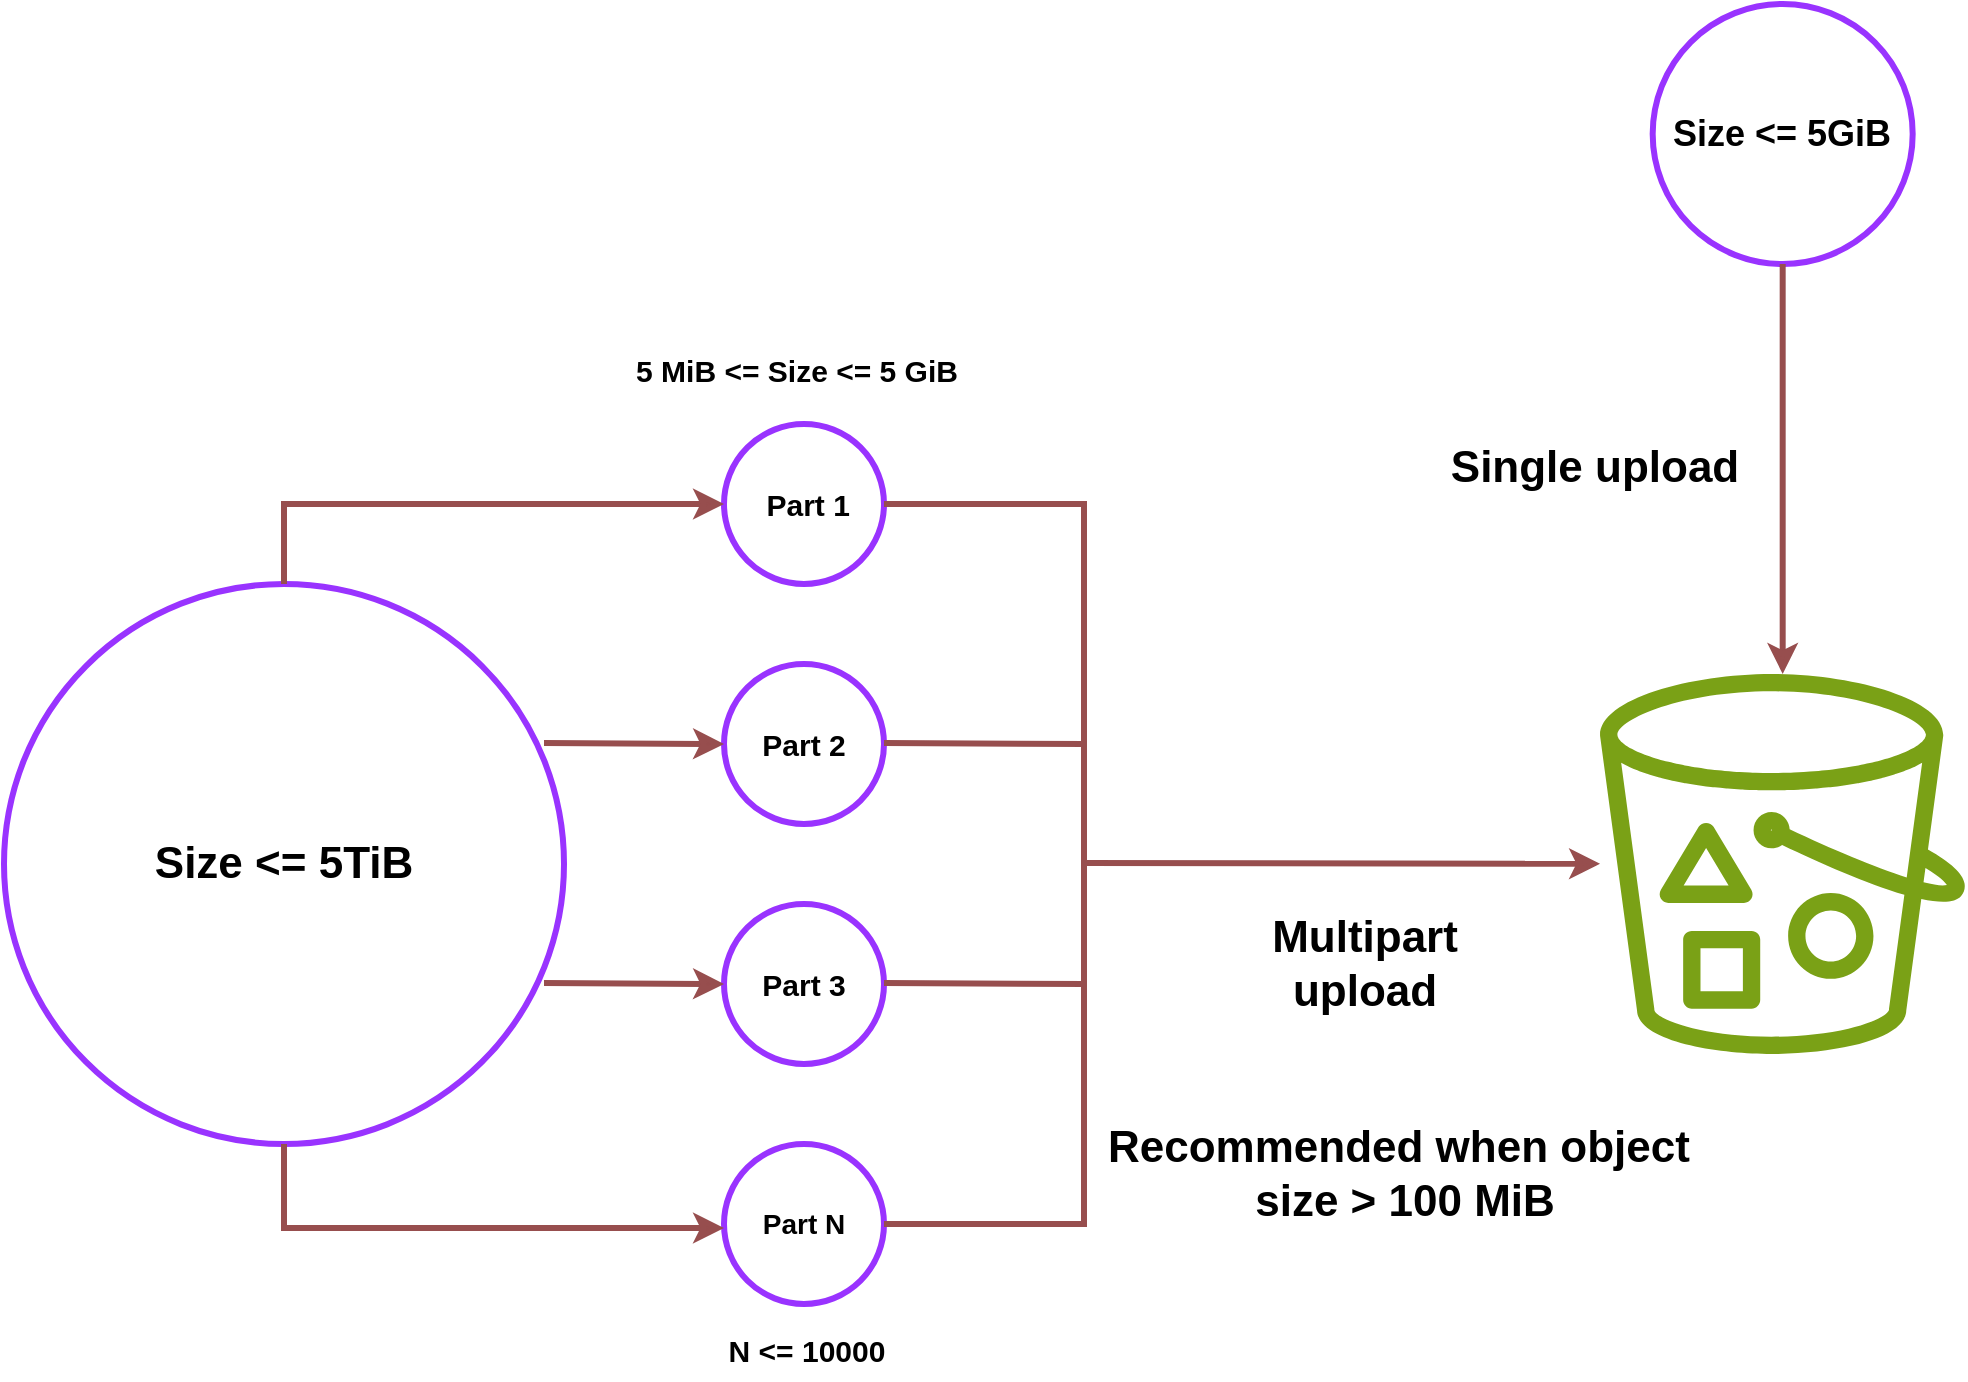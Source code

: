 <mxfile version="23.0.2" type="device">
  <diagram id="Ht1M8jgEwFfnCIfOTk4-" name="Page-1">
    <mxGraphModel dx="1418" dy="828" grid="1" gridSize="10" guides="1" tooltips="1" connect="1" arrows="1" fold="1" page="1" pageScale="1" pageWidth="1169" pageHeight="827" background="none" math="0" shadow="0">
      <root>
        <mxCell id="0" />
        <mxCell id="1" parent="0" />
        <mxCell id="CNbbQjF7sRVJ1mI28Nq--2" value="&lt;b&gt;&lt;font style=&quot;font-size: 15px;&quot;&gt;&amp;nbsp;Part 1&lt;/font&gt;&lt;/b&gt;" style="ellipse;whiteSpace=wrap;html=1;aspect=fixed;strokeWidth=3;strokeColor=#9933FF;" vertex="1" parent="1">
          <mxGeometry x="454" y="261" width="80" height="80" as="geometry" />
        </mxCell>
        <mxCell id="CNbbQjF7sRVJ1mI28Nq--3" value="&lt;font size=&quot;1&quot; style=&quot;&quot;&gt;&lt;b style=&quot;font-size: 15px;&quot;&gt;Part 2&lt;/b&gt;&lt;/font&gt;" style="ellipse;whiteSpace=wrap;html=1;aspect=fixed;strokeWidth=3;strokeColor=#9933FF;" vertex="1" parent="1">
          <mxGeometry x="454" y="381" width="80" height="80" as="geometry" />
        </mxCell>
        <mxCell id="CNbbQjF7sRVJ1mI28Nq--4" value="&lt;font size=&quot;1&quot; style=&quot;&quot;&gt;&lt;b style=&quot;font-size: 15px;&quot;&gt;Part 3&lt;/b&gt;&lt;/font&gt;" style="ellipse;whiteSpace=wrap;html=1;aspect=fixed;strokeWidth=3;strokeColor=#9933FF;" vertex="1" parent="1">
          <mxGeometry x="454" y="501" width="80" height="80" as="geometry" />
        </mxCell>
        <mxCell id="CNbbQjF7sRVJ1mI28Nq--5" value="&lt;b&gt;&lt;font style=&quot;font-size: 14px;&quot;&gt;Part N&lt;/font&gt;&lt;/b&gt;" style="ellipse;whiteSpace=wrap;html=1;aspect=fixed;strokeWidth=3;strokeColor=#9933FF;" vertex="1" parent="1">
          <mxGeometry x="454" y="621" width="80" height="80" as="geometry" />
        </mxCell>
        <mxCell id="CNbbQjF7sRVJ1mI28Nq--6" value="&lt;b&gt;&lt;font style=&quot;font-size: 22px;&quot;&gt;Size &amp;lt;= 5TiB&lt;/font&gt;&lt;/b&gt;" style="ellipse;whiteSpace=wrap;html=1;aspect=fixed;strokeWidth=3;strokeColor=#9933FF;" vertex="1" parent="1">
          <mxGeometry x="94" y="341" width="280" height="280" as="geometry" />
        </mxCell>
        <mxCell id="CNbbQjF7sRVJ1mI28Nq--7" value="&lt;b&gt;&lt;font style=&quot;font-size: 15px;&quot;&gt;N &amp;lt;= 10000&lt;/font&gt;&lt;/b&gt;" style="text;html=1;align=center;verticalAlign=middle;resizable=0;points=[];autosize=1;strokeColor=none;fillColor=none;" vertex="1" parent="1">
          <mxGeometry x="445" y="709" width="100" height="30" as="geometry" />
        </mxCell>
        <mxCell id="CNbbQjF7sRVJ1mI28Nq--8" value="&lt;font style=&quot;font-size: 15px;&quot;&gt;&lt;b&gt;5 MiB &amp;lt;= Size &amp;lt;= 5 GiB&lt;/b&gt;&lt;/font&gt;" style="text;html=1;align=center;verticalAlign=middle;resizable=0;points=[];autosize=1;strokeColor=none;fillColor=none;" vertex="1" parent="1">
          <mxGeometry x="400" y="219" width="180" height="30" as="geometry" />
        </mxCell>
        <mxCell id="CNbbQjF7sRVJ1mI28Nq--9" value="" style="endArrow=classic;html=1;rounded=0;entryX=0;entryY=0.5;entryDx=0;entryDy=0;strokeWidth=3;strokeColor=#974e4e;" edge="1" parent="1" target="CNbbQjF7sRVJ1mI28Nq--2">
          <mxGeometry width="50" height="50" relative="1" as="geometry">
            <mxPoint x="234" y="341" as="sourcePoint" />
            <mxPoint x="294" y="301" as="targetPoint" />
            <Array as="points">
              <mxPoint x="234" y="301" />
            </Array>
          </mxGeometry>
        </mxCell>
        <mxCell id="CNbbQjF7sRVJ1mI28Nq--10" value="" style="endArrow=classic;html=1;rounded=0;entryX=0;entryY=0.5;entryDx=0;entryDy=0;strokeWidth=3;exitX=0.5;exitY=1;exitDx=0;exitDy=0;strokeColor=#974E4E;" edge="1" parent="1" source="CNbbQjF7sRVJ1mI28Nq--6">
          <mxGeometry width="50" height="50" relative="1" as="geometry">
            <mxPoint x="234" y="703" as="sourcePoint" />
            <mxPoint x="454" y="663" as="targetPoint" />
            <Array as="points">
              <mxPoint x="234" y="663" />
            </Array>
          </mxGeometry>
        </mxCell>
        <mxCell id="CNbbQjF7sRVJ1mI28Nq--11" value="" style="endArrow=classic;html=1;rounded=0;strokeWidth=3;entryX=0;entryY=0.5;entryDx=0;entryDy=0;strokeColor=#974E4E;" edge="1" parent="1" target="CNbbQjF7sRVJ1mI28Nq--4">
          <mxGeometry width="50" height="50" relative="1" as="geometry">
            <mxPoint x="364" y="540.5" as="sourcePoint" />
            <mxPoint x="434" y="540.5" as="targetPoint" />
          </mxGeometry>
        </mxCell>
        <mxCell id="CNbbQjF7sRVJ1mI28Nq--12" value="" style="endArrow=classic;html=1;rounded=0;strokeWidth=3;entryX=0;entryY=0.5;entryDx=0;entryDy=0;strokeColor=#974E4E;" edge="1" parent="1" target="CNbbQjF7sRVJ1mI28Nq--3">
          <mxGeometry width="50" height="50" relative="1" as="geometry">
            <mxPoint x="364" y="420.5" as="sourcePoint" />
            <mxPoint x="434" y="420.5" as="targetPoint" />
          </mxGeometry>
        </mxCell>
        <mxCell id="CNbbQjF7sRVJ1mI28Nq--13" value="" style="sketch=0;outlineConnect=0;fontColor=#232F3E;gradientColor=none;fillColor=#7AA116;strokeColor=none;dashed=0;verticalLabelPosition=bottom;verticalAlign=top;align=center;html=1;fontSize=12;fontStyle=0;aspect=fixed;pointerEvents=1;shape=mxgraph.aws4.bucket_with_objects;" vertex="1" parent="1">
          <mxGeometry x="892" y="386" width="182.69" height="190" as="geometry" />
        </mxCell>
        <mxCell id="CNbbQjF7sRVJ1mI28Nq--14" value="" style="endArrow=none;html=1;rounded=0;strokeWidth=3;exitX=1;exitY=0.5;exitDx=0;exitDy=0;entryX=1;entryY=0.5;entryDx=0;entryDy=0;strokeColor=#974E4E;" edge="1" parent="1" target="CNbbQjF7sRVJ1mI28Nq--5">
          <mxGeometry width="50" height="50" relative="1" as="geometry">
            <mxPoint x="534" y="301" as="sourcePoint" />
            <mxPoint x="584" y="391" as="targetPoint" />
            <Array as="points">
              <mxPoint x="634" y="301" />
              <mxPoint x="634" y="661" />
            </Array>
          </mxGeometry>
        </mxCell>
        <mxCell id="CNbbQjF7sRVJ1mI28Nq--15" value="" style="endArrow=none;html=1;rounded=0;strokeWidth=3;strokeColor=#974E4E;" edge="1" parent="1">
          <mxGeometry width="50" height="50" relative="1" as="geometry">
            <mxPoint x="534" y="540.5" as="sourcePoint" />
            <mxPoint x="634" y="541" as="targetPoint" />
          </mxGeometry>
        </mxCell>
        <mxCell id="CNbbQjF7sRVJ1mI28Nq--16" value="" style="endArrow=none;html=1;rounded=0;strokeWidth=3;strokeColor=#974E4E;" edge="1" parent="1">
          <mxGeometry width="50" height="50" relative="1" as="geometry">
            <mxPoint x="534" y="420.5" as="sourcePoint" />
            <mxPoint x="634" y="421" as="targetPoint" />
          </mxGeometry>
        </mxCell>
        <mxCell id="CNbbQjF7sRVJ1mI28Nq--17" value="" style="endArrow=classic;html=1;rounded=0;strokeWidth=3;strokeColor=#974E4E;" edge="1" parent="1" target="CNbbQjF7sRVJ1mI28Nq--13">
          <mxGeometry width="50" height="50" relative="1" as="geometry">
            <mxPoint x="634" y="480.5" as="sourcePoint" />
            <mxPoint x="714" y="480.5" as="targetPoint" />
          </mxGeometry>
        </mxCell>
        <mxCell id="CNbbQjF7sRVJ1mI28Nq--18" value="&lt;b style=&quot;font-size: 22px;&quot;&gt;Multipart&lt;br&gt;upload&lt;/b&gt;" style="text;html=1;align=center;verticalAlign=middle;resizable=0;points=[];autosize=1;strokeColor=none;fillColor=none;" vertex="1" parent="1">
          <mxGeometry x="714" y="496" width="120" height="70" as="geometry" />
        </mxCell>
        <mxCell id="CNbbQjF7sRVJ1mI28Nq--20" value="&lt;b style=&quot;font-size: 22px;&quot;&gt;Recommended when object&amp;nbsp;&lt;br&gt;size &amp;gt; 100 MiB&lt;/b&gt;" style="text;html=1;align=center;verticalAlign=middle;resizable=0;points=[];autosize=1;strokeColor=none;fillColor=none;" vertex="1" parent="1">
          <mxGeometry x="634" y="601" width="320" height="70" as="geometry" />
        </mxCell>
        <mxCell id="CNbbQjF7sRVJ1mI28Nq--21" value="&lt;b style=&quot;&quot;&gt;&lt;font style=&quot;font-size: 18px;&quot;&gt;Size &amp;lt;= 5GiB&lt;/font&gt;&lt;/b&gt;" style="ellipse;whiteSpace=wrap;html=1;aspect=fixed;strokeWidth=3;strokeColor=#9933FF;" vertex="1" parent="1">
          <mxGeometry x="918.34" y="51" width="130" height="130" as="geometry" />
        </mxCell>
        <mxCell id="CNbbQjF7sRVJ1mI28Nq--22" value="" style="endArrow=classic;html=1;rounded=0;strokeWidth=3;exitX=0.5;exitY=1;exitDx=0;exitDy=0;strokeColor=#974E4E;" edge="1" parent="1" source="CNbbQjF7sRVJ1mI28Nq--21" target="CNbbQjF7sRVJ1mI28Nq--13">
          <mxGeometry width="50" height="50" relative="1" as="geometry">
            <mxPoint x="983" y="201" as="sourcePoint" />
            <mxPoint x="982.84" y="231" as="targetPoint" />
          </mxGeometry>
        </mxCell>
        <mxCell id="CNbbQjF7sRVJ1mI28Nq--23" value="&lt;b&gt;&lt;font style=&quot;font-size: 22px;&quot;&gt;Single upload&lt;/font&gt;&lt;/b&gt;" style="text;html=1;align=center;verticalAlign=middle;resizable=0;points=[];autosize=1;strokeColor=none;fillColor=none;" vertex="1" parent="1">
          <mxGeometry x="804" y="263" width="170" height="40" as="geometry" />
        </mxCell>
      </root>
    </mxGraphModel>
  </diagram>
</mxfile>
